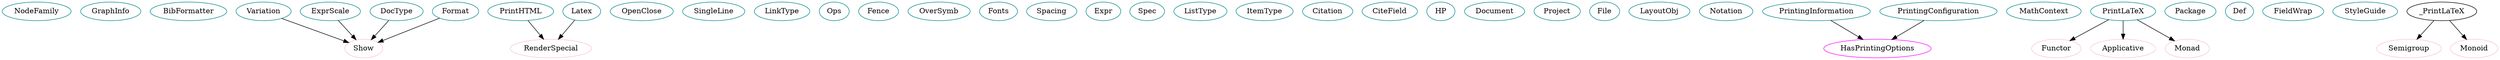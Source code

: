 digraph printers{
NodeFamily	[shape=oval, color=turquoise4, label="NodeFamily"];
GraphInfo	[shape=oval, color=turquoise4, label="GraphInfo"];
BibFormatter	[shape=oval, color=turquoise4, label="BibFormatter"];
Variation	[shape=oval, color=turquoise4, label="Variation"];
PrintHTML	[shape=oval, color=turquoise4, label="PrintHTML"];
OpenClose	[shape=oval, color=turquoise4, label="OpenClose"];
Variation	[shape=oval, color=turquoise4, label="Variation"];
SingleLine	[shape=oval, color=turquoise4, label="SingleLine"];
LinkType	[shape=oval, color=turquoise4, label="LinkType"];
Ops	[shape=oval, color=turquoise4, label="Ops"];
Fence	[shape=oval, color=turquoise4, label="Fence"];
OverSymb	[shape=oval, color=turquoise4, label="OverSymb"];
Fonts	[shape=oval, color=turquoise4, label="Fonts"];
Spacing	[shape=oval, color=turquoise4, label="Spacing"];
Expr	[shape=oval, color=turquoise4, label="Expr"];
Spec	[shape=oval, color=turquoise4, label="Spec"];
ListType	[shape=oval, color=turquoise4, label="ListType"];
ItemType	[shape=oval, color=turquoise4, label="ItemType"];
Citation	[shape=oval, color=turquoise4, label="Citation"];
CiteField	[shape=oval, color=turquoise4, label="CiteField"];
HP	[shape=oval, color=turquoise4, label="HP"];
Document	[shape=oval, color=turquoise4, label="Document"];
Project	[shape=oval, color=turquoise4, label="Project"];
File	[shape=oval, color=turquoise4, label="File"];
LayoutObj	[shape=oval, color=turquoise4, label="LayoutObj"];
Notation	[shape=oval, color=turquoise4, label="Notation"];
PrintingInformation	[shape=oval, color=turquoise4, label="PrintingInformation"];
PrintingConfiguration	[shape=oval, color=turquoise4, label="PrintingConfiguration"];
ExprScale	[shape=oval, color=turquoise4, label="ExprScale"];
MathContext	[shape=oval, color=turquoise4, label="MathContext"];
PrintLaTeX	[shape=oval, color=turquoise4, label="PrintLaTeX"];
Latex	[shape=oval, color=turquoise4, label="Latex"];
Package	[shape=oval, color=turquoise4, label="Package"];
Def	[shape=oval, color=turquoise4, label="Def"];
OpenClose	[shape=oval, color=turquoise4, label="OpenClose"];
FieldWrap	[shape=oval, color=turquoise4, label="FieldWrap"];
StyleGuide	[shape=oval, color=turquoise4, label="StyleGuide"];
DocType	[shape=oval, color=turquoise4, label="DocType"];
Format	[shape=oval, color=turquoise4, label="Format"];
Show	[shape=oval, color=pink, label="Show"];
RenderSpecial	[shape=oval, color=pink, label="RenderSpecial"];
HasPrintingOptions	[shape=oval, color=pink, label="HasPrintingOptions"];
Show	[shape=oval, color=pink, label="Show"];
Functor	[shape=oval, color=pink, label="Functor"];
Applicative	[shape=oval, color=pink, label="Applicative"];
Monad	[shape=oval, color=pink, label="Monad"];
Semigroup	[shape=oval, color=pink, label="Semigroup"];
Monoid	[shape=oval, color=pink, label="Monoid"];
RenderSpecial	[shape=oval, color=pink, label="RenderSpecial"];
Show	[shape=oval, color=pink, label="Show"];
HasPrintingOptions	[shape=oval, color=magenta, label="HasPrintingOptions"];
Variation -> Show;
PrintHTML -> RenderSpecial;
PrintingConfiguration -> HasPrintingOptions;
PrintingInformation -> HasPrintingOptions;
ExprScale -> Show;
PrintLaTeX -> Functor;
PrintLaTeX -> Applicative;
PrintLaTeX -> Monad;
_PrintLaTeX -> Semigroup;
_PrintLaTeX -> Monoid;
Latex -> RenderSpecial;
Format -> Show;
DocType -> Show;
}
